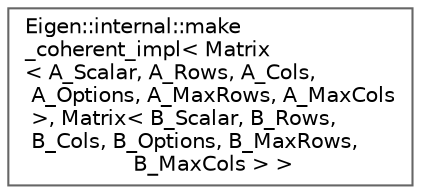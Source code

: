 digraph "类继承关系图"
{
 // LATEX_PDF_SIZE
  bgcolor="transparent";
  edge [fontname=Helvetica,fontsize=10,labelfontname=Helvetica,labelfontsize=10];
  node [fontname=Helvetica,fontsize=10,shape=box,height=0.2,width=0.4];
  rankdir="LR";
  Node0 [id="Node000000",label="Eigen::internal::make\l_coherent_impl\< Matrix\l\< A_Scalar, A_Rows, A_Cols,\l A_Options, A_MaxRows, A_MaxCols\l \>, Matrix\< B_Scalar, B_Rows,\l B_Cols, B_Options, B_MaxRows,\l B_MaxCols \> \>",height=0.2,width=0.4,color="grey40", fillcolor="white", style="filled",URL="$struct_eigen_1_1internal_1_1make__coherent__impl_3_01_matrix_3_01_a___scalar_00_01_a___rows_00_02c107ffcc218caac688e11f3e382ff61.html",tooltip=" "];
}
